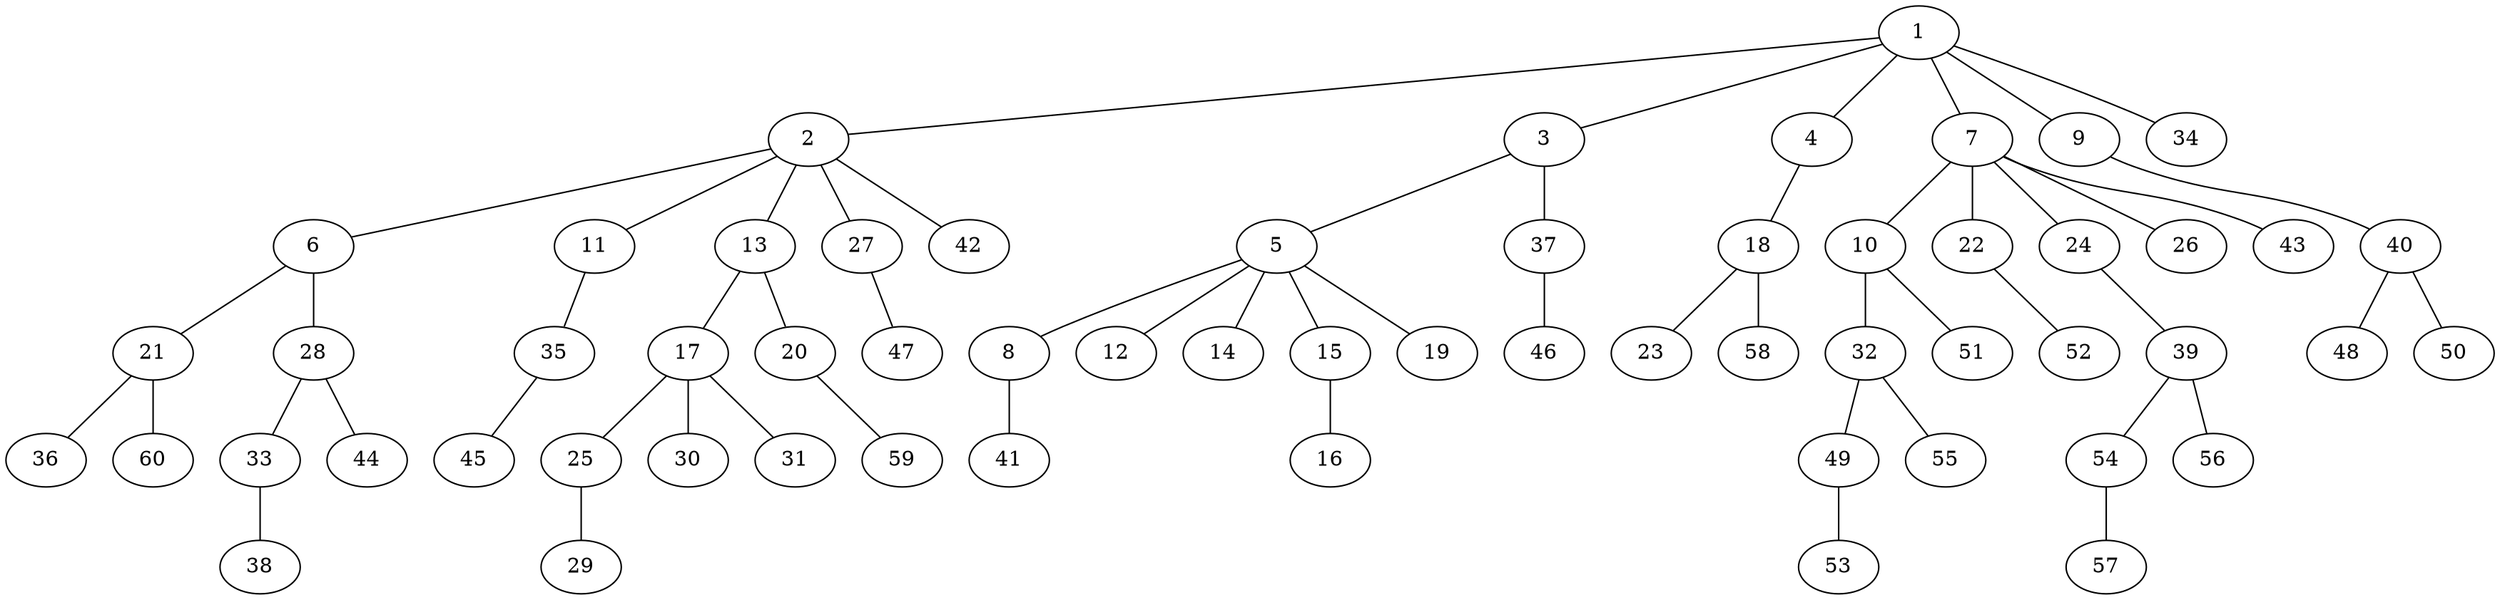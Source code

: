 graph graphname {1--2
1--3
1--4
1--7
1--9
1--34
2--6
2--11
2--13
2--27
2--42
3--5
3--37
4--18
5--8
5--12
5--14
5--15
5--19
6--21
6--28
7--10
7--22
7--24
7--26
7--43
8--41
9--40
10--32
10--51
11--35
13--17
13--20
15--16
17--25
17--30
17--31
18--23
18--58
20--59
21--36
21--60
22--52
24--39
25--29
27--47
28--33
28--44
32--49
32--55
33--38
35--45
37--46
39--54
39--56
40--48
40--50
49--53
54--57
}